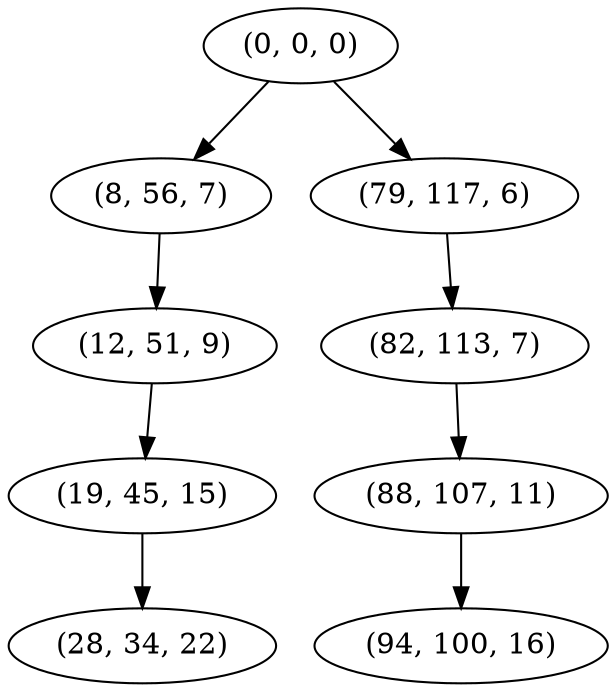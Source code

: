 digraph tree {
    "(0, 0, 0)";
    "(8, 56, 7)";
    "(12, 51, 9)";
    "(19, 45, 15)";
    "(28, 34, 22)";
    "(79, 117, 6)";
    "(82, 113, 7)";
    "(88, 107, 11)";
    "(94, 100, 16)";
    "(0, 0, 0)" -> "(8, 56, 7)";
    "(0, 0, 0)" -> "(79, 117, 6)";
    "(8, 56, 7)" -> "(12, 51, 9)";
    "(12, 51, 9)" -> "(19, 45, 15)";
    "(19, 45, 15)" -> "(28, 34, 22)";
    "(79, 117, 6)" -> "(82, 113, 7)";
    "(82, 113, 7)" -> "(88, 107, 11)";
    "(88, 107, 11)" -> "(94, 100, 16)";
}
